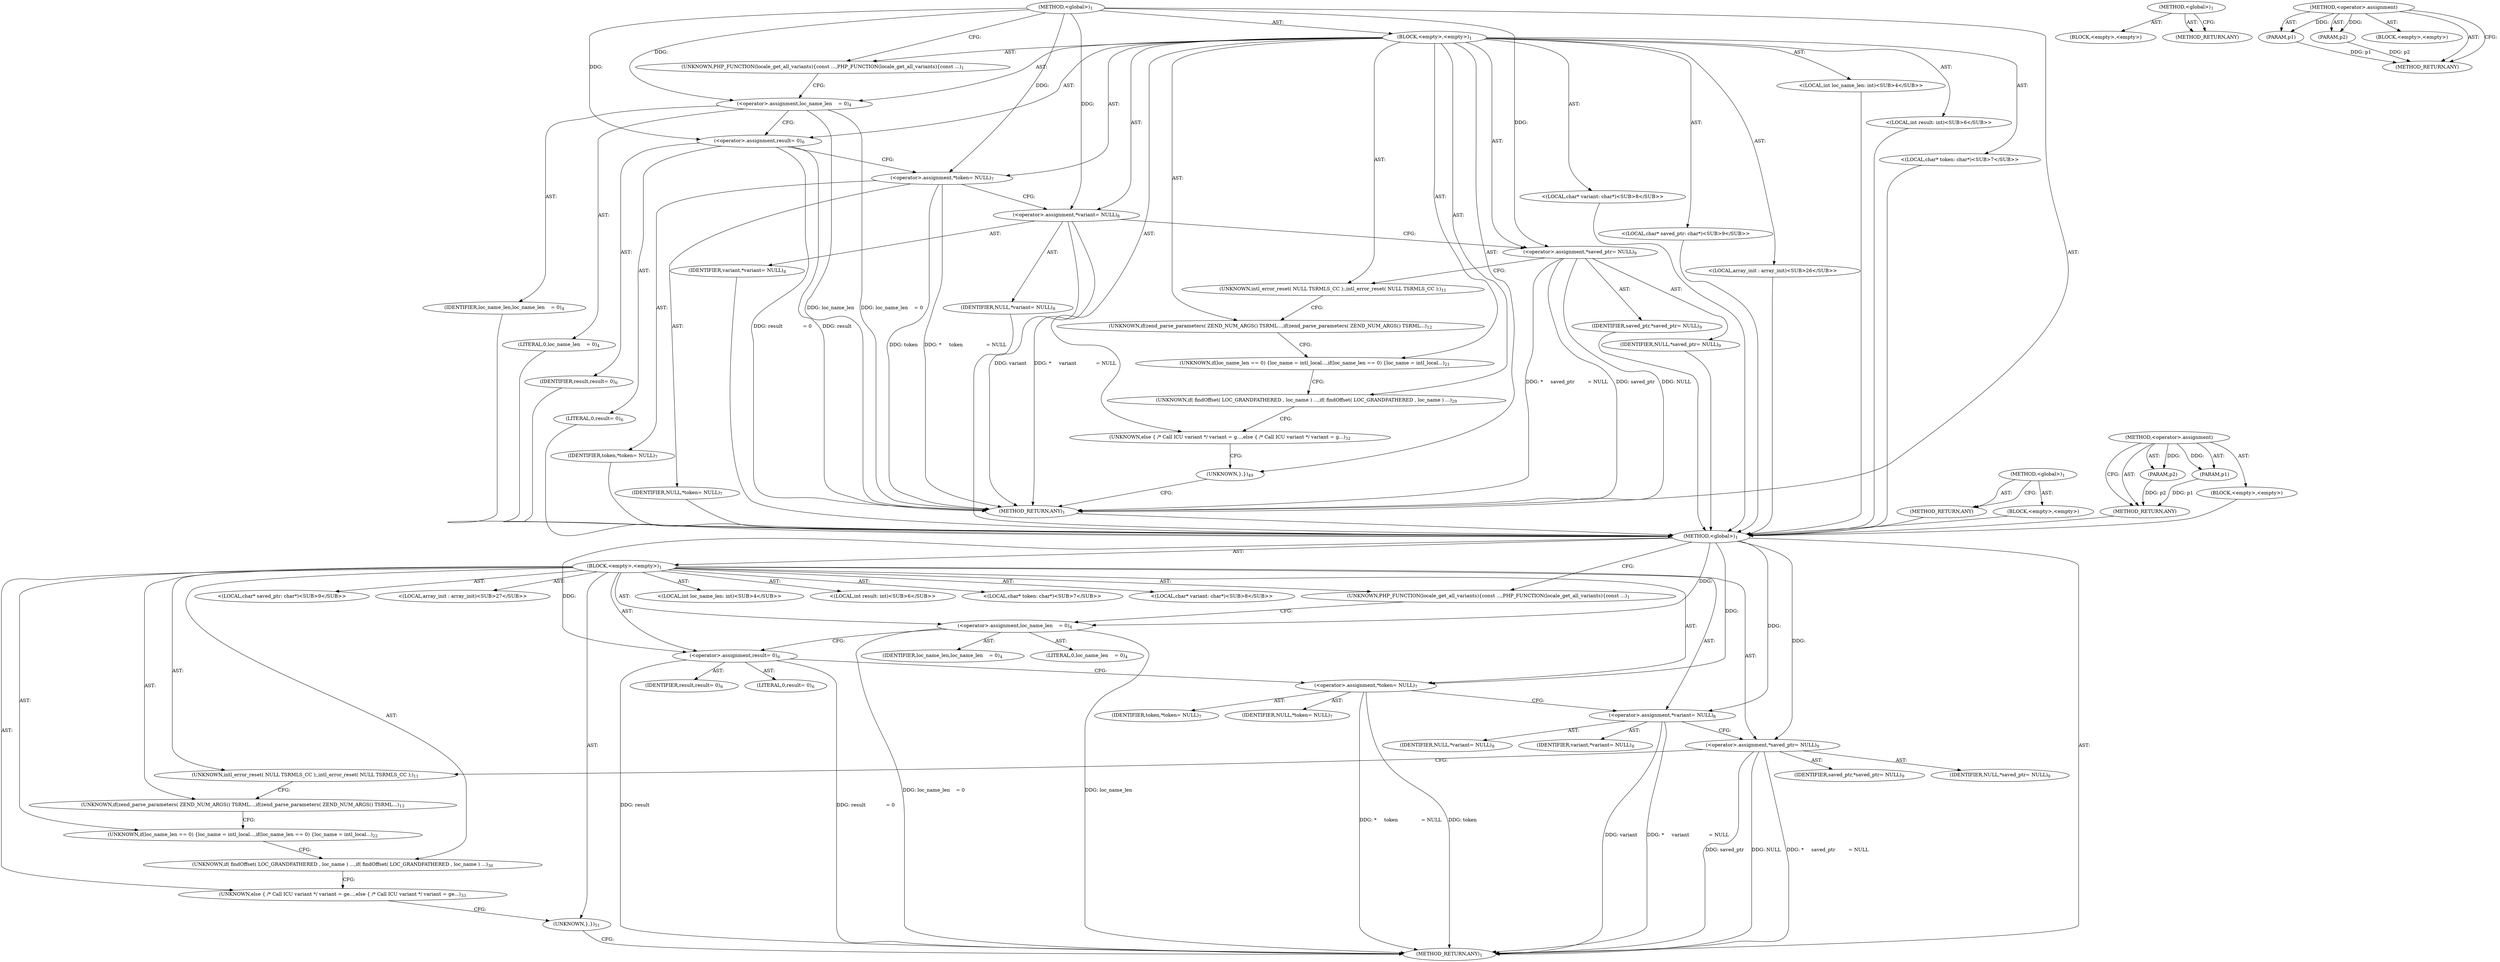 digraph "&lt;operator&gt;.assignment" {
vulnerable_6 [label=<(METHOD,&lt;global&gt;)<SUB>1</SUB>>];
vulnerable_7 [label=<(BLOCK,&lt;empty&gt;,&lt;empty&gt;)<SUB>1</SUB>>];
vulnerable_8 [label=<(UNKNOWN,PHP_FUNCTION(locale_get_all_variants)
{
	const ...,PHP_FUNCTION(locale_get_all_variants)
{
	const ...)<SUB>1</SUB>>];
vulnerable_9 [label="<(LOCAL,int loc_name_len: int)<SUB>4</SUB>>"];
vulnerable_10 [label=<(&lt;operator&gt;.assignment,loc_name_len    = 0)<SUB>4</SUB>>];
vulnerable_11 [label=<(IDENTIFIER,loc_name_len,loc_name_len    = 0)<SUB>4</SUB>>];
vulnerable_12 [label=<(LITERAL,0,loc_name_len    = 0)<SUB>4</SUB>>];
vulnerable_13 [label="<(LOCAL,int result: int)<SUB>6</SUB>>"];
vulnerable_14 [label=<(&lt;operator&gt;.assignment,result		= 0)<SUB>6</SUB>>];
vulnerable_15 [label=<(IDENTIFIER,result,result		= 0)<SUB>6</SUB>>];
vulnerable_16 [label=<(LITERAL,0,result		= 0)<SUB>6</SUB>>];
vulnerable_17 [label="<(LOCAL,char* token: char*)<SUB>7</SUB>>"];
vulnerable_18 [label=<(&lt;operator&gt;.assignment,*	token		= NULL)<SUB>7</SUB>>];
vulnerable_19 [label=<(IDENTIFIER,token,*	token		= NULL)<SUB>7</SUB>>];
vulnerable_20 [label=<(IDENTIFIER,NULL,*	token		= NULL)<SUB>7</SUB>>];
vulnerable_21 [label="<(LOCAL,char* variant: char*)<SUB>8</SUB>>"];
vulnerable_22 [label=<(&lt;operator&gt;.assignment,*	variant		= NULL)<SUB>8</SUB>>];
vulnerable_23 [label=<(IDENTIFIER,variant,*	variant		= NULL)<SUB>8</SUB>>];
vulnerable_24 [label=<(IDENTIFIER,NULL,*	variant		= NULL)<SUB>8</SUB>>];
vulnerable_25 [label="<(LOCAL,char* saved_ptr: char*)<SUB>9</SUB>>"];
vulnerable_26 [label=<(&lt;operator&gt;.assignment,*	saved_ptr	= NULL)<SUB>9</SUB>>];
vulnerable_27 [label=<(IDENTIFIER,saved_ptr,*	saved_ptr	= NULL)<SUB>9</SUB>>];
vulnerable_28 [label=<(IDENTIFIER,NULL,*	saved_ptr	= NULL)<SUB>9</SUB>>];
vulnerable_29 [label=<(UNKNOWN,intl_error_reset( NULL TSRMLS_CC );,intl_error_reset( NULL TSRMLS_CC );)<SUB>11</SUB>>];
vulnerable_30 [label=<(UNKNOWN,if(zend_parse_parameters( ZEND_NUM_ARGS() TSRML...,if(zend_parse_parameters( ZEND_NUM_ARGS() TSRML...)<SUB>12</SUB>>];
vulnerable_31 [label=<(UNKNOWN,if(loc_name_len == 0) {
		loc_name = intl_local...,if(loc_name_len == 0) {
		loc_name = intl_local...)<SUB>21</SUB>>];
vulnerable_32 [label="<(LOCAL,array_init : array_init)<SUB>26</SUB>>"];
vulnerable_33 [label=<(UNKNOWN,if( findOffset( LOC_GRANDFATHERED , loc_name ) ...,if( findOffset( LOC_GRANDFATHERED , loc_name ) ...)<SUB>29</SUB>>];
vulnerable_34 [label=<(UNKNOWN,else {	
 	/* Call ICU variant */
 		variant = g...,else {	
 	/* Call ICU variant */
 		variant = g...)<SUB>32</SUB>>];
vulnerable_35 [label=<(UNKNOWN,},})<SUB>49</SUB>>];
vulnerable_36 [label=<(METHOD_RETURN,ANY)<SUB>1</SUB>>];
vulnerable_47 [label=<(METHOD,&lt;global&gt;)<SUB>1</SUB>>];
vulnerable_48 [label=<(BLOCK,&lt;empty&gt;,&lt;empty&gt;)>];
vulnerable_49 [label=<(METHOD_RETURN,ANY)>];
vulnerable_53 [label=<(METHOD,&lt;operator&gt;.assignment)>];
vulnerable_54 [label=<(PARAM,p1)>];
vulnerable_55 [label=<(PARAM,p2)>];
vulnerable_56 [label=<(BLOCK,&lt;empty&gt;,&lt;empty&gt;)>];
vulnerable_57 [label=<(METHOD_RETURN,ANY)>];
fixed_6 [label=<(METHOD,&lt;global&gt;)<SUB>1</SUB>>];
fixed_7 [label=<(BLOCK,&lt;empty&gt;,&lt;empty&gt;)<SUB>1</SUB>>];
fixed_8 [label=<(UNKNOWN,PHP_FUNCTION(locale_get_all_variants)
{
	const ...,PHP_FUNCTION(locale_get_all_variants)
{
	const ...)<SUB>1</SUB>>];
fixed_9 [label="<(LOCAL,int loc_name_len: int)<SUB>4</SUB>>"];
fixed_10 [label=<(&lt;operator&gt;.assignment,loc_name_len    = 0)<SUB>4</SUB>>];
fixed_11 [label=<(IDENTIFIER,loc_name_len,loc_name_len    = 0)<SUB>4</SUB>>];
fixed_12 [label=<(LITERAL,0,loc_name_len    = 0)<SUB>4</SUB>>];
fixed_13 [label="<(LOCAL,int result: int)<SUB>6</SUB>>"];
fixed_14 [label=<(&lt;operator&gt;.assignment,result		= 0)<SUB>6</SUB>>];
fixed_15 [label=<(IDENTIFIER,result,result		= 0)<SUB>6</SUB>>];
fixed_16 [label=<(LITERAL,0,result		= 0)<SUB>6</SUB>>];
fixed_17 [label="<(LOCAL,char* token: char*)<SUB>7</SUB>>"];
fixed_18 [label=<(&lt;operator&gt;.assignment,*	token		= NULL)<SUB>7</SUB>>];
fixed_19 [label=<(IDENTIFIER,token,*	token		= NULL)<SUB>7</SUB>>];
fixed_20 [label=<(IDENTIFIER,NULL,*	token		= NULL)<SUB>7</SUB>>];
fixed_21 [label="<(LOCAL,char* variant: char*)<SUB>8</SUB>>"];
fixed_22 [label=<(&lt;operator&gt;.assignment,*	variant		= NULL)<SUB>8</SUB>>];
fixed_23 [label=<(IDENTIFIER,variant,*	variant		= NULL)<SUB>8</SUB>>];
fixed_24 [label=<(IDENTIFIER,NULL,*	variant		= NULL)<SUB>8</SUB>>];
fixed_25 [label="<(LOCAL,char* saved_ptr: char*)<SUB>9</SUB>>"];
fixed_26 [label=<(&lt;operator&gt;.assignment,*	saved_ptr	= NULL)<SUB>9</SUB>>];
fixed_27 [label=<(IDENTIFIER,saved_ptr,*	saved_ptr	= NULL)<SUB>9</SUB>>];
fixed_28 [label=<(IDENTIFIER,NULL,*	saved_ptr	= NULL)<SUB>9</SUB>>];
fixed_29 [label=<(UNKNOWN,intl_error_reset( NULL TSRMLS_CC );,intl_error_reset( NULL TSRMLS_CC );)<SUB>11</SUB>>];
fixed_30 [label=<(UNKNOWN,if(zend_parse_parameters( ZEND_NUM_ARGS() TSRML...,if(zend_parse_parameters( ZEND_NUM_ARGS() TSRML...)<SUB>13</SUB>>];
fixed_31 [label=<(UNKNOWN,if(loc_name_len == 0) {
		loc_name = intl_local...,if(loc_name_len == 0) {
		loc_name = intl_local...)<SUB>22</SUB>>];
fixed_32 [label="<(LOCAL,array_init : array_init)<SUB>27</SUB>>"];
fixed_33 [label=<(UNKNOWN,if( findOffset( LOC_GRANDFATHERED , loc_name ) ...,if( findOffset( LOC_GRANDFATHERED , loc_name ) ...)<SUB>30</SUB>>];
fixed_34 [label=<(UNKNOWN,else {
 	/* Call ICU variant */
 		variant = ge...,else {
 	/* Call ICU variant */
 		variant = ge...)<SUB>33</SUB>>];
fixed_35 [label=<(UNKNOWN,},})<SUB>51</SUB>>];
fixed_36 [label=<(METHOD_RETURN,ANY)<SUB>1</SUB>>];
fixed_47 [label=<(METHOD,&lt;global&gt;)<SUB>1</SUB>>];
fixed_48 [label=<(BLOCK,&lt;empty&gt;,&lt;empty&gt;)>];
fixed_49 [label=<(METHOD_RETURN,ANY)>];
fixed_53 [label=<(METHOD,&lt;operator&gt;.assignment)>];
fixed_54 [label=<(PARAM,p1)>];
fixed_55 [label=<(PARAM,p2)>];
fixed_56 [label=<(BLOCK,&lt;empty&gt;,&lt;empty&gt;)>];
fixed_57 [label=<(METHOD_RETURN,ANY)>];
vulnerable_6 -> vulnerable_7  [key=0, label="AST: "];
vulnerable_6 -> vulnerable_36  [key=0, label="AST: "];
vulnerable_6 -> vulnerable_8  [key=0, label="CFG: "];
vulnerable_6 -> vulnerable_10  [key=0, label="DDG: "];
vulnerable_6 -> vulnerable_14  [key=0, label="DDG: "];
vulnerable_6 -> vulnerable_18  [key=0, label="DDG: "];
vulnerable_6 -> vulnerable_22  [key=0, label="DDG: "];
vulnerable_6 -> vulnerable_26  [key=0, label="DDG: "];
vulnerable_7 -> vulnerable_8  [key=0, label="AST: "];
vulnerable_7 -> vulnerable_9  [key=0, label="AST: "];
vulnerable_7 -> vulnerable_10  [key=0, label="AST: "];
vulnerable_7 -> vulnerable_13  [key=0, label="AST: "];
vulnerable_7 -> vulnerable_14  [key=0, label="AST: "];
vulnerable_7 -> vulnerable_17  [key=0, label="AST: "];
vulnerable_7 -> vulnerable_18  [key=0, label="AST: "];
vulnerable_7 -> vulnerable_21  [key=0, label="AST: "];
vulnerable_7 -> vulnerable_22  [key=0, label="AST: "];
vulnerable_7 -> vulnerable_25  [key=0, label="AST: "];
vulnerable_7 -> vulnerable_26  [key=0, label="AST: "];
vulnerable_7 -> vulnerable_29  [key=0, label="AST: "];
vulnerable_7 -> vulnerable_30  [key=0, label="AST: "];
vulnerable_7 -> vulnerable_31  [key=0, label="AST: "];
vulnerable_7 -> vulnerable_32  [key=0, label="AST: "];
vulnerable_7 -> vulnerable_33  [key=0, label="AST: "];
vulnerable_7 -> vulnerable_34  [key=0, label="AST: "];
vulnerable_7 -> vulnerable_35  [key=0, label="AST: "];
vulnerable_8 -> vulnerable_10  [key=0, label="CFG: "];
vulnerable_9 -> fixed_6  [key=0];
vulnerable_10 -> vulnerable_11  [key=0, label="AST: "];
vulnerable_10 -> vulnerable_12  [key=0, label="AST: "];
vulnerable_10 -> vulnerable_14  [key=0, label="CFG: "];
vulnerable_10 -> vulnerable_36  [key=0, label="DDG: loc_name_len"];
vulnerable_10 -> vulnerable_36  [key=1, label="DDG: loc_name_len    = 0"];
vulnerable_11 -> fixed_6  [key=0];
vulnerable_12 -> fixed_6  [key=0];
vulnerable_13 -> fixed_6  [key=0];
vulnerable_14 -> vulnerable_15  [key=0, label="AST: "];
vulnerable_14 -> vulnerable_16  [key=0, label="AST: "];
vulnerable_14 -> vulnerable_18  [key=0, label="CFG: "];
vulnerable_14 -> vulnerable_36  [key=0, label="DDG: result"];
vulnerable_14 -> vulnerable_36  [key=1, label="DDG: result		= 0"];
vulnerable_15 -> fixed_6  [key=0];
vulnerable_16 -> fixed_6  [key=0];
vulnerable_17 -> fixed_6  [key=0];
vulnerable_18 -> vulnerable_19  [key=0, label="AST: "];
vulnerable_18 -> vulnerable_20  [key=0, label="AST: "];
vulnerable_18 -> vulnerable_22  [key=0, label="CFG: "];
vulnerable_18 -> vulnerable_36  [key=0, label="DDG: token"];
vulnerable_18 -> vulnerable_36  [key=1, label="DDG: *	token		= NULL"];
vulnerable_19 -> fixed_6  [key=0];
vulnerable_20 -> fixed_6  [key=0];
vulnerable_21 -> fixed_6  [key=0];
vulnerable_22 -> vulnerable_23  [key=0, label="AST: "];
vulnerable_22 -> vulnerable_24  [key=0, label="AST: "];
vulnerable_22 -> vulnerable_26  [key=0, label="CFG: "];
vulnerable_22 -> vulnerable_36  [key=0, label="DDG: variant"];
vulnerable_22 -> vulnerable_36  [key=1, label="DDG: *	variant		= NULL"];
vulnerable_23 -> fixed_6  [key=0];
vulnerable_24 -> fixed_6  [key=0];
vulnerable_25 -> fixed_6  [key=0];
vulnerable_26 -> vulnerable_27  [key=0, label="AST: "];
vulnerable_26 -> vulnerable_28  [key=0, label="AST: "];
vulnerable_26 -> vulnerable_29  [key=0, label="CFG: "];
vulnerable_26 -> vulnerable_36  [key=0, label="DDG: saved_ptr"];
vulnerable_26 -> vulnerable_36  [key=1, label="DDG: NULL"];
vulnerable_26 -> vulnerable_36  [key=2, label="DDG: *	saved_ptr	= NULL"];
vulnerable_27 -> fixed_6  [key=0];
vulnerable_28 -> fixed_6  [key=0];
vulnerable_29 -> vulnerable_30  [key=0, label="CFG: "];
vulnerable_30 -> vulnerable_31  [key=0, label="CFG: "];
vulnerable_31 -> vulnerable_33  [key=0, label="CFG: "];
vulnerable_32 -> fixed_6  [key=0];
vulnerable_33 -> vulnerable_34  [key=0, label="CFG: "];
vulnerable_34 -> vulnerable_35  [key=0, label="CFG: "];
vulnerable_35 -> vulnerable_36  [key=0, label="CFG: "];
vulnerable_36 -> fixed_6  [key=0];
vulnerable_47 -> vulnerable_48  [key=0, label="AST: "];
vulnerable_47 -> vulnerable_49  [key=0, label="AST: "];
vulnerable_47 -> vulnerable_49  [key=1, label="CFG: "];
vulnerable_48 -> fixed_6  [key=0];
vulnerable_49 -> fixed_6  [key=0];
vulnerable_53 -> vulnerable_54  [key=0, label="AST: "];
vulnerable_53 -> vulnerable_54  [key=1, label="DDG: "];
vulnerable_53 -> vulnerable_56  [key=0, label="AST: "];
vulnerable_53 -> vulnerable_55  [key=0, label="AST: "];
vulnerable_53 -> vulnerable_55  [key=1, label="DDG: "];
vulnerable_53 -> vulnerable_57  [key=0, label="AST: "];
vulnerable_53 -> vulnerable_57  [key=1, label="CFG: "];
vulnerable_54 -> vulnerable_57  [key=0, label="DDG: p1"];
vulnerable_55 -> vulnerable_57  [key=0, label="DDG: p2"];
vulnerable_56 -> fixed_6  [key=0];
vulnerable_57 -> fixed_6  [key=0];
fixed_6 -> fixed_7  [key=0, label="AST: "];
fixed_6 -> fixed_36  [key=0, label="AST: "];
fixed_6 -> fixed_8  [key=0, label="CFG: "];
fixed_6 -> fixed_10  [key=0, label="DDG: "];
fixed_6 -> fixed_14  [key=0, label="DDG: "];
fixed_6 -> fixed_18  [key=0, label="DDG: "];
fixed_6 -> fixed_22  [key=0, label="DDG: "];
fixed_6 -> fixed_26  [key=0, label="DDG: "];
fixed_7 -> fixed_8  [key=0, label="AST: "];
fixed_7 -> fixed_9  [key=0, label="AST: "];
fixed_7 -> fixed_10  [key=0, label="AST: "];
fixed_7 -> fixed_13  [key=0, label="AST: "];
fixed_7 -> fixed_14  [key=0, label="AST: "];
fixed_7 -> fixed_17  [key=0, label="AST: "];
fixed_7 -> fixed_18  [key=0, label="AST: "];
fixed_7 -> fixed_21  [key=0, label="AST: "];
fixed_7 -> fixed_22  [key=0, label="AST: "];
fixed_7 -> fixed_25  [key=0, label="AST: "];
fixed_7 -> fixed_26  [key=0, label="AST: "];
fixed_7 -> fixed_29  [key=0, label="AST: "];
fixed_7 -> fixed_30  [key=0, label="AST: "];
fixed_7 -> fixed_31  [key=0, label="AST: "];
fixed_7 -> fixed_32  [key=0, label="AST: "];
fixed_7 -> fixed_33  [key=0, label="AST: "];
fixed_7 -> fixed_34  [key=0, label="AST: "];
fixed_7 -> fixed_35  [key=0, label="AST: "];
fixed_8 -> fixed_10  [key=0, label="CFG: "];
fixed_10 -> fixed_11  [key=0, label="AST: "];
fixed_10 -> fixed_12  [key=0, label="AST: "];
fixed_10 -> fixed_14  [key=0, label="CFG: "];
fixed_10 -> fixed_36  [key=0, label="DDG: loc_name_len"];
fixed_10 -> fixed_36  [key=1, label="DDG: loc_name_len    = 0"];
fixed_14 -> fixed_15  [key=0, label="AST: "];
fixed_14 -> fixed_16  [key=0, label="AST: "];
fixed_14 -> fixed_18  [key=0, label="CFG: "];
fixed_14 -> fixed_36  [key=0, label="DDG: result"];
fixed_14 -> fixed_36  [key=1, label="DDG: result		= 0"];
fixed_18 -> fixed_19  [key=0, label="AST: "];
fixed_18 -> fixed_20  [key=0, label="AST: "];
fixed_18 -> fixed_22  [key=0, label="CFG: "];
fixed_18 -> fixed_36  [key=0, label="DDG: token"];
fixed_18 -> fixed_36  [key=1, label="DDG: *	token		= NULL"];
fixed_22 -> fixed_23  [key=0, label="AST: "];
fixed_22 -> fixed_24  [key=0, label="AST: "];
fixed_22 -> fixed_26  [key=0, label="CFG: "];
fixed_22 -> fixed_36  [key=0, label="DDG: variant"];
fixed_22 -> fixed_36  [key=1, label="DDG: *	variant		= NULL"];
fixed_26 -> fixed_27  [key=0, label="AST: "];
fixed_26 -> fixed_28  [key=0, label="AST: "];
fixed_26 -> fixed_29  [key=0, label="CFG: "];
fixed_26 -> fixed_36  [key=0, label="DDG: saved_ptr"];
fixed_26 -> fixed_36  [key=1, label="DDG: NULL"];
fixed_26 -> fixed_36  [key=2, label="DDG: *	saved_ptr	= NULL"];
fixed_29 -> fixed_30  [key=0, label="CFG: "];
fixed_30 -> fixed_31  [key=0, label="CFG: "];
fixed_31 -> fixed_33  [key=0, label="CFG: "];
fixed_33 -> fixed_34  [key=0, label="CFG: "];
fixed_34 -> fixed_35  [key=0, label="CFG: "];
fixed_35 -> fixed_36  [key=0, label="CFG: "];
fixed_47 -> fixed_48  [key=0, label="AST: "];
fixed_47 -> fixed_49  [key=0, label="AST: "];
fixed_47 -> fixed_49  [key=1, label="CFG: "];
fixed_53 -> fixed_54  [key=0, label="AST: "];
fixed_53 -> fixed_54  [key=1, label="DDG: "];
fixed_53 -> fixed_56  [key=0, label="AST: "];
fixed_53 -> fixed_55  [key=0, label="AST: "];
fixed_53 -> fixed_55  [key=1, label="DDG: "];
fixed_53 -> fixed_57  [key=0, label="AST: "];
fixed_53 -> fixed_57  [key=1, label="CFG: "];
fixed_54 -> fixed_57  [key=0, label="DDG: p1"];
fixed_55 -> fixed_57  [key=0, label="DDG: p2"];
}
